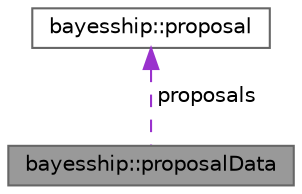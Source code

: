 digraph "bayesship::proposalData"
{
 // LATEX_PDF_SIZE
  bgcolor="transparent";
  edge [fontname=Helvetica,fontsize=10,labelfontname=Helvetica,labelfontsize=10];
  node [fontname=Helvetica,fontsize=10,shape=box,height=0.2,width=0.4];
  Node1 [label="bayesship::proposalData",height=0.2,width=0.4,color="gray40", fillcolor="grey60", style="filled", fontcolor="black",tooltip="Likelihood function typedef."];
  Node2 -> Node1 [dir="back",color="darkorchid3",style="dashed",label=" proposals" ];
  Node2 [label="bayesship::proposal",height=0.2,width=0.4,color="gray40", fillcolor="white", style="filled",URL="$classbayesship_1_1proposal.html",tooltip=" "];
}
